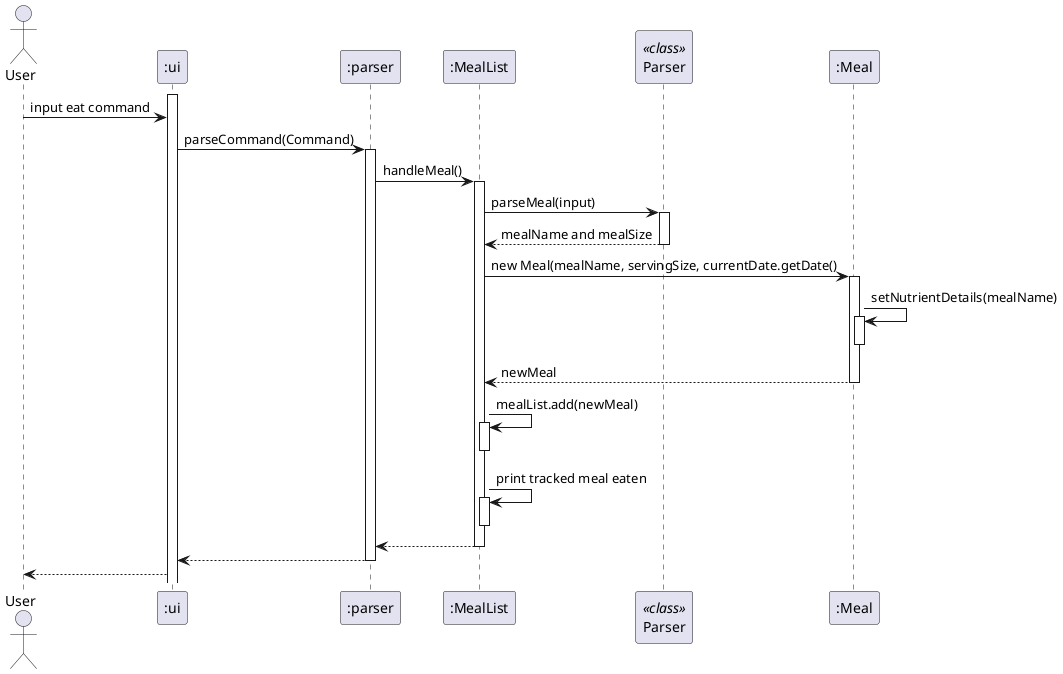 @startuml
actor User
participant ":ui" as ui
participant ":parser" as P
participant ":MealList" as Foo1
participant "Parser" as Foo2 << class >>
participant ":Meal" as Foo3

activate ui
User -> ui : input eat command
ui -> P : parseCommand(Command)
activate P
P -> Foo1 : handleMeal()
activate Foo1

Foo1 -> Foo2 : parseMeal(input)
activate Foo2
Foo2 --> Foo1 : mealName and mealSize
deactivate Foo2

Foo1 -> Foo3 : new Meal(mealName, servingSize, currentDate.getDate()
activate Foo3

Foo3 -> Foo3 : setNutrientDetails(mealName)
activate Foo3
deactivate Foo3

Foo3 --> Foo1 : newMeal
deactivate Foo3

Foo1 -> Foo1 : mealList.add(newMeal)
activate Foo1
deactivate Foo1

Foo1 -> Foo1 : print tracked meal eaten
activate Foo1
deactivate Foo1

Foo1 --> P
deactivate Foo1
P --> ui
deactivate P
ui --> User
@enduml
